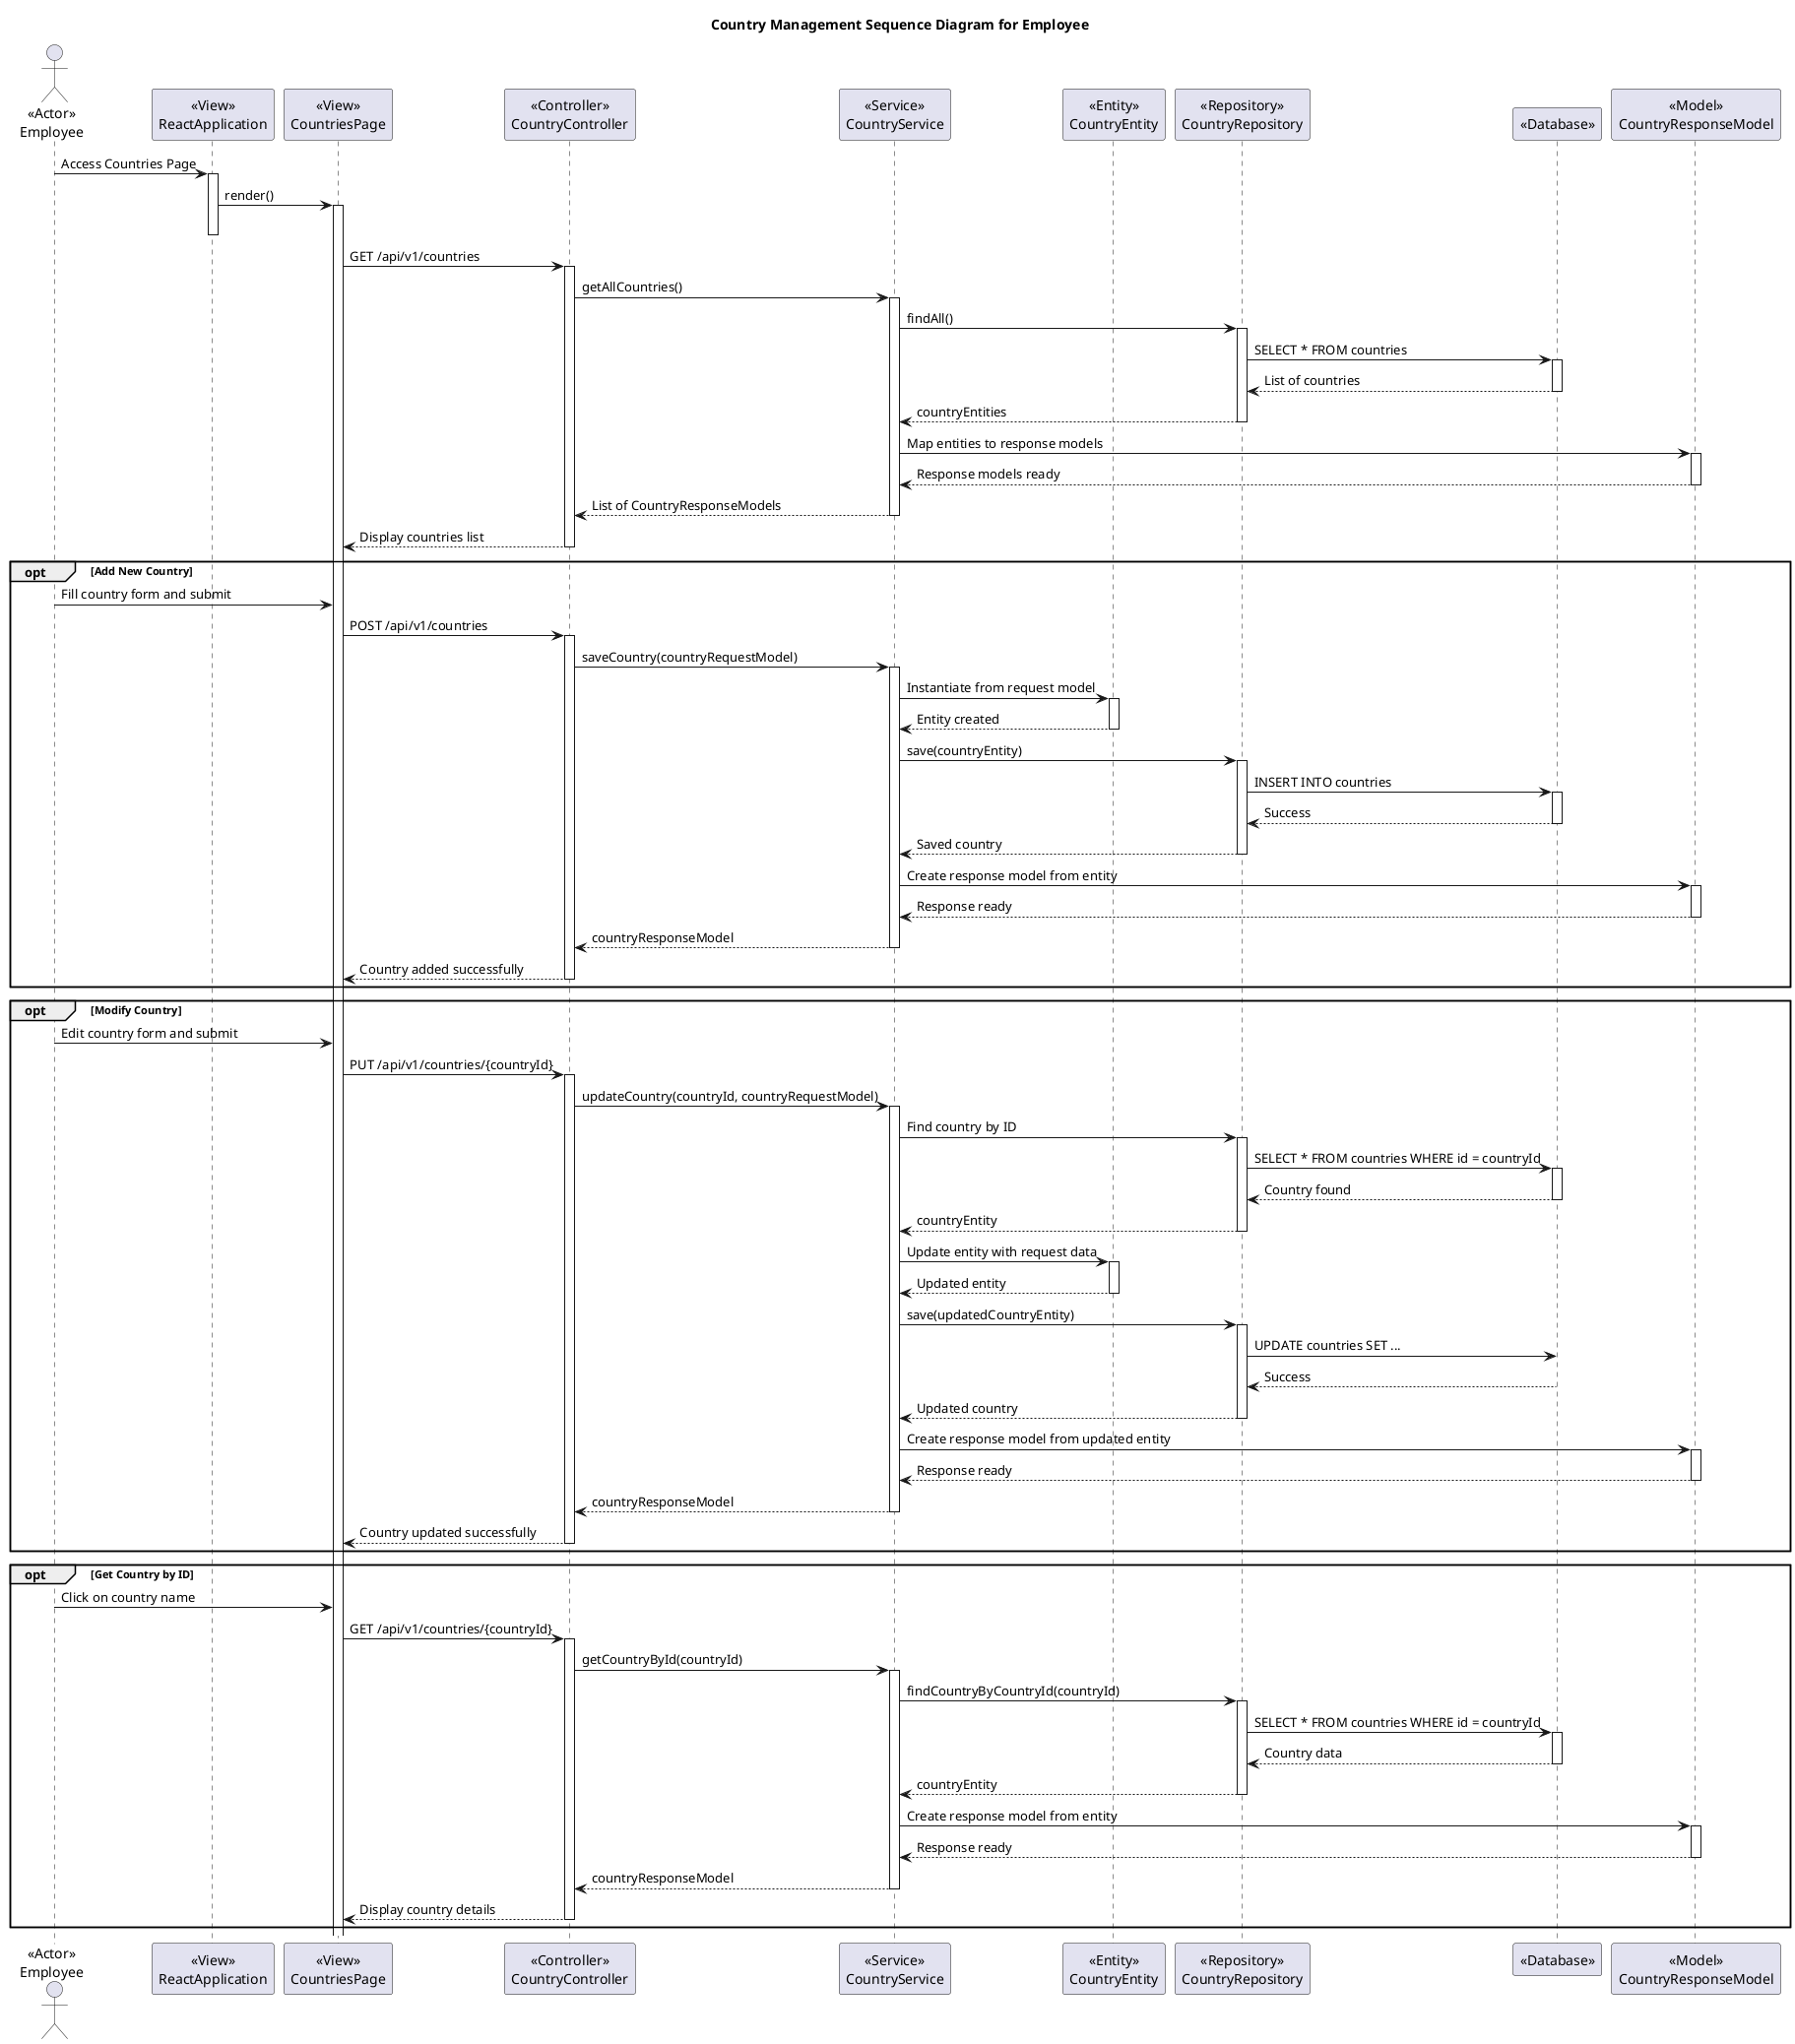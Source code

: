 @startuml
title Country Management Sequence Diagram for Employee

actor Employee as "<<Actor>>\nEmployee"

participant ReactApplication as "<<View>>\nReactApplication"
participant CountriesPage as "<<View>>\nCountriesPage"
participant CountryController as "<<Controller>>\nCountryController"
participant CountryService as "<<Service>>\nCountryService"
participant CountryEntity as "<<Entity>>\nCountryEntity"
participant CountryRepository as "<<Repository>>\nCountryRepository"
participant Database as "<<Database>>"
participant CountryResponseModel as "<<Model>>\nCountryResponseModel"

Employee -> ReactApplication : Access Countries Page
activate ReactApplication

ReactApplication -> CountriesPage : render()
activate CountriesPage
deactivate ReactApplication

CountriesPage -> CountryController : GET /api/v1/countries
activate CountryController

CountryController -> CountryService : getAllCountries()
activate CountryService

CountryService -> CountryRepository : findAll()
activate CountryRepository

CountryRepository -> Database : SELECT * FROM countries
activate Database
Database --> CountryRepository : List of countries
deactivate Database

CountryRepository --> CountryService : countryEntities
deactivate CountryRepository

CountryService -> CountryResponseModel : Map entities to response models
activate CountryResponseModel
CountryResponseModel --> CountryService : Response models ready
deactivate CountryResponseModel

CountryService --> CountryController : List of CountryResponseModels
deactivate CountryService

CountryController --> CountriesPage : Display countries list
deactivate CountryController

opt Add New Country
    Employee -> CountriesPage : Fill country form and submit
    CountriesPage -> CountryController : POST /api/v1/countries
    activate CountryController

    CountryController -> CountryService : saveCountry(countryRequestModel)
    activate CountryService

    CountryService -> CountryEntity : Instantiate from request model
    activate CountryEntity
    CountryEntity --> CountryService : Entity created
    deactivate CountryEntity

    CountryService -> CountryRepository : save(countryEntity)
    activate CountryRepository
    CountryRepository -> Database : INSERT INTO countries
    activate Database
    Database --> CountryRepository : Success
    deactivate Database
    CountryRepository --> CountryService : Saved country
    deactivate CountryRepository

    CountryService -> CountryResponseModel : Create response model from entity
    activate CountryResponseModel
    CountryResponseModel --> CountryService : Response ready
    deactivate CountryResponseModel

    CountryService --> CountryController : countryResponseModel
    deactivate CountryService
    CountryController --> CountriesPage : Country added successfully
    deactivate CountryController
end

opt Modify Country
    Employee -> CountriesPage : Edit country form and submit
    CountriesPage -> CountryController : PUT /api/v1/countries/{countryId}
    activate CountryController

    CountryController -> CountryService : updateCountry(countryId, countryRequestModel)
    activate CountryService

    CountryService -> CountryRepository : Find country by ID
    activate CountryRepository
    CountryRepository -> Database : SELECT * FROM countries WHERE id = countryId
    activate Database
    Database --> CountryRepository : Country found
    deactivate Database
    CountryRepository --> CountryService : countryEntity
    deactivate CountryRepository

    CountryService -> CountryEntity : Update entity with request data
    activate CountryEntity
    CountryEntity --> CountryService : Updated entity
    deactivate CountryEntity

    CountryService -> CountryRepository : save(updatedCountryEntity)
    activate CountryRepository
    CountryRepository -> Database : UPDATE countries SET ...
    Database --> CountryRepository : Success
    deactivate Database
    CountryRepository --> CountryService : Updated country
    deactivate CountryRepository

    CountryService -> CountryResponseModel : Create response model from updated entity
    activate CountryResponseModel
    CountryResponseModel --> CountryService : Response ready
    deactivate CountryResponseModel

    CountryService --> CountryController : countryResponseModel
    deactivate CountryService
    CountryController --> CountriesPage : Country updated successfully
    deactivate CountryController
end

opt Get Country by ID
    Employee -> CountriesPage : Click on country name
    CountriesPage -> CountryController : GET /api/v1/countries/{countryId}
    activate CountryController

    CountryController -> CountryService : getCountryById(countryId)
    activate CountryService

    CountryService -> CountryRepository : findCountryByCountryId(countryId)
    activate CountryRepository
    CountryRepository -> Database : SELECT * FROM countries WHERE id = countryId
    activate Database
    Database --> CountryRepository : Country data
    deactivate Database
    CountryRepository --> CountryService : countryEntity
    deactivate CountryRepository

    CountryService -> CountryResponseModel : Create response model from entity
    activate CountryResponseModel
    CountryResponseModel --> CountryService : Response ready
    deactivate CountryResponseModel

    CountryService --> CountryController : countryResponseModel
    deactivate CountryService
    CountryController --> CountriesPage : Display country details
    deactivate CountryController
end

@enduml

